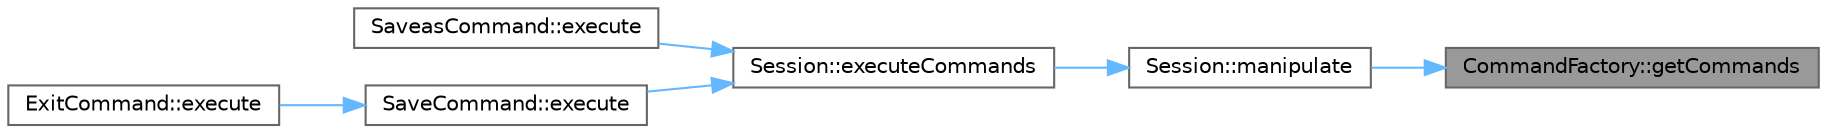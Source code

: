digraph "CommandFactory::getCommands"
{
 // INTERACTIVE_SVG=YES
 // LATEX_PDF_SIZE
  bgcolor="transparent";
  edge [fontname=Helvetica,fontsize=10,labelfontname=Helvetica,labelfontsize=10];
  node [fontname=Helvetica,fontsize=10,shape=box,height=0.2,width=0.4];
  rankdir="RL";
  Node1 [id="Node000001",label="CommandFactory::getCommands",height=0.2,width=0.4,color="gray40", fillcolor="grey60", style="filled", fontcolor="black",tooltip="Gets the list of all registered commands by extracting them from the handlers."];
  Node1 -> Node2 [id="edge1_Node000001_Node000002",dir="back",color="steelblue1",style="solid",tooltip=" "];
  Node2 [id="Node000002",label="Session::manipulate",height=0.2,width=0.4,color="grey40", fillcolor="white", style="filled",URL="$class_session.html#a744630cd76f3e3986b9fe95bb5b83a83",tooltip="Two stage image manipulation."];
  Node2 -> Node3 [id="edge2_Node000002_Node000003",dir="back",color="steelblue1",style="solid",tooltip=" "];
  Node3 [id="Node000003",label="Session::executeCommands",height=0.2,width=0.4,color="grey40", fillcolor="white", style="filled",URL="$class_session.html#a500512cafa5eda080fb7d5ff49f410f0",tooltip="Executes all stored commands on the images."];
  Node3 -> Node4 [id="edge3_Node000003_Node000004",dir="back",color="steelblue1",style="solid",tooltip=" "];
  Node4 [id="Node000004",label="SaveasCommand::execute",height=0.2,width=0.4,color="grey40", fillcolor="white", style="filled",URL="$class_saveas_command.html#a59af322151853d6e79a51ea29550ffd0",tooltip="Executes the command on a session using input stream."];
  Node3 -> Node5 [id="edge4_Node000003_Node000005",dir="back",color="steelblue1",style="solid",tooltip=" "];
  Node5 [id="Node000005",label="SaveCommand::execute",height=0.2,width=0.4,color="grey40", fillcolor="white", style="filled",URL="$class_save_command.html#a3008b51e7309e4717ce29ce718a770bd",tooltip="Executes the command on a session using input stream."];
  Node5 -> Node6 [id="edge5_Node000005_Node000006",dir="back",color="steelblue1",style="solid",tooltip=" "];
  Node6 [id="Node000006",label="ExitCommand::execute",height=0.2,width=0.4,color="grey40", fillcolor="white", style="filled",URL="$class_exit_command.html#a9d97899a965e865fc0d34d523c26000c",tooltip="Executes the command on a session using input stream."];
}
